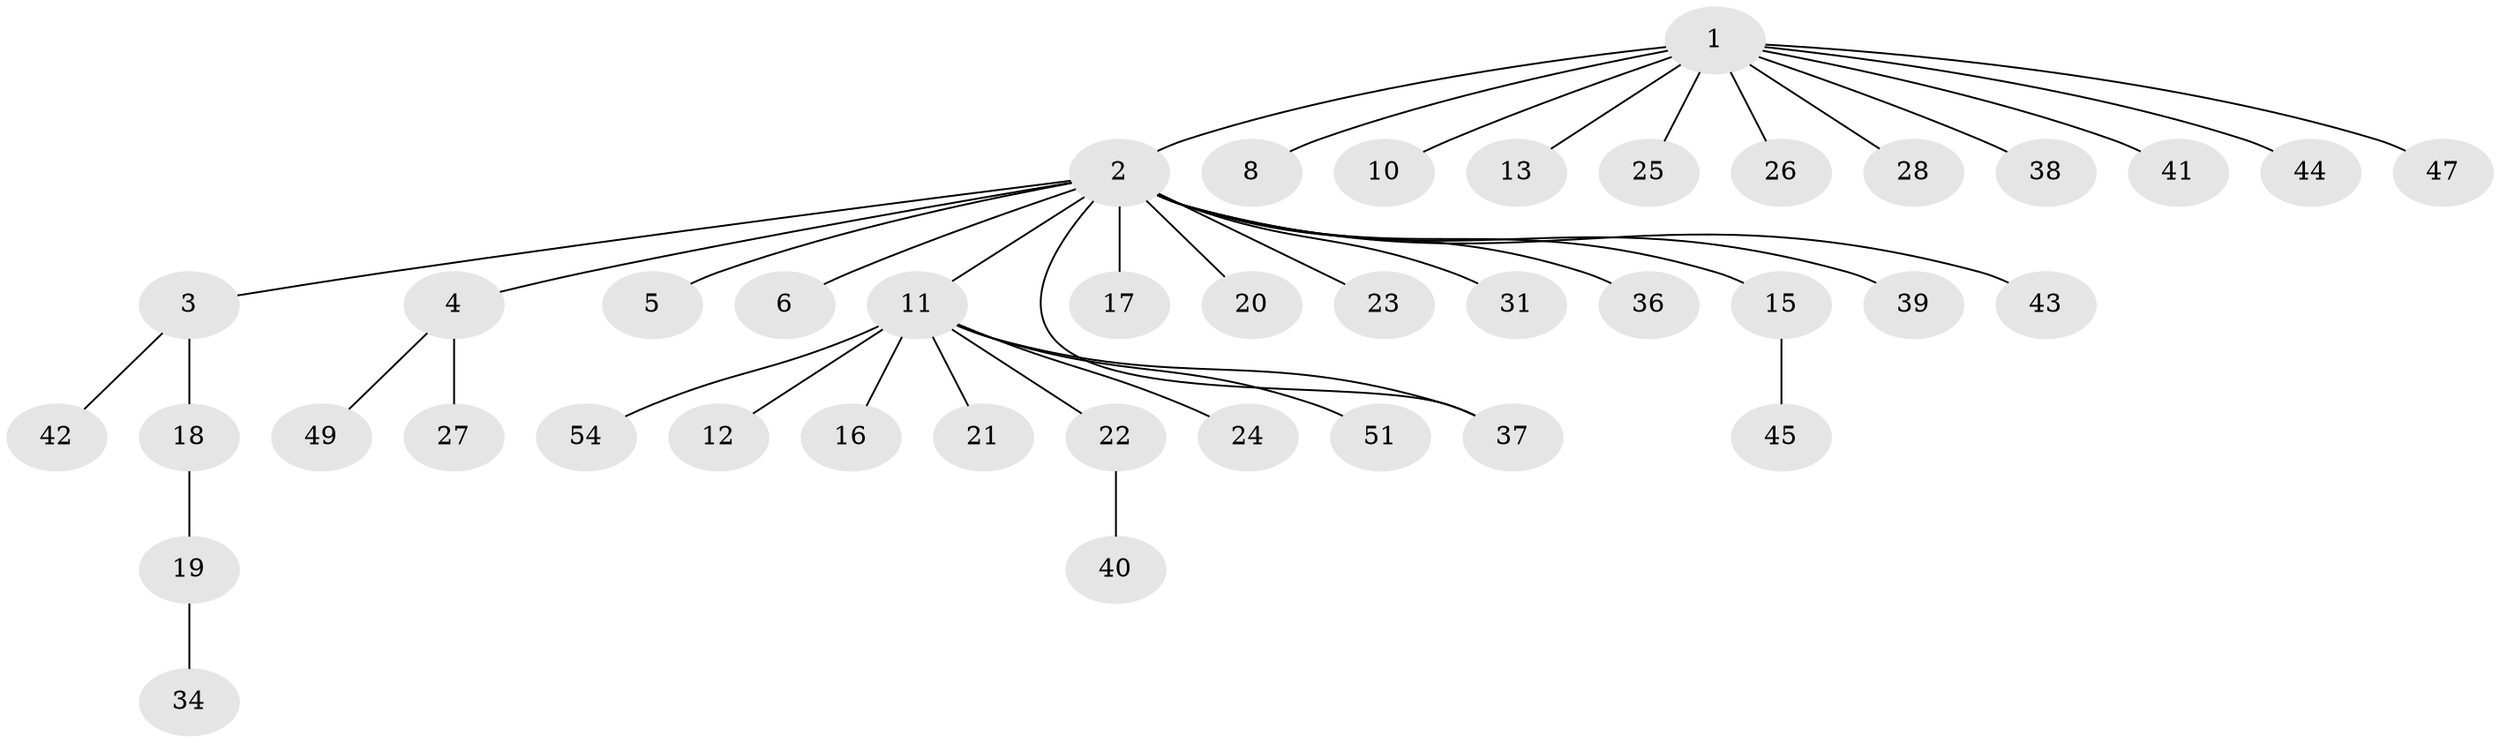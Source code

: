 // original degree distribution, {5: 0.018518518518518517, 18: 0.018518518518518517, 4: 0.018518518518518517, 3: 0.07407407407407407, 1: 0.6481481481481481, 2: 0.18518518518518517, 9: 0.037037037037037035}
// Generated by graph-tools (version 1.1) at 2025/41/03/06/25 10:41:48]
// undirected, 41 vertices, 41 edges
graph export_dot {
graph [start="1"]
  node [color=gray90,style=filled];
  1 [super="+7"];
  2 [super="+48"];
  3 [super="+46"];
  4 [super="+9"];
  5;
  6 [super="+33"];
  8 [super="+14"];
  10;
  11 [super="+35"];
  12;
  13;
  15 [super="+29"];
  16 [super="+32"];
  17;
  18;
  19 [super="+30"];
  20;
  21;
  22 [super="+50"];
  23;
  24;
  25;
  26;
  27;
  28;
  31;
  34;
  36;
  37 [super="+53"];
  38 [super="+52"];
  39;
  40;
  41;
  42;
  43;
  44;
  45;
  47;
  49;
  51;
  54;
  1 -- 2 [weight=2];
  1 -- 25;
  1 -- 28;
  1 -- 41;
  1 -- 38;
  1 -- 8;
  1 -- 10;
  1 -- 44;
  1 -- 13;
  1 -- 47;
  1 -- 26;
  2 -- 3;
  2 -- 4 [weight=2];
  2 -- 5;
  2 -- 6;
  2 -- 11;
  2 -- 15;
  2 -- 17;
  2 -- 20;
  2 -- 23;
  2 -- 31;
  2 -- 36;
  2 -- 37;
  2 -- 39;
  2 -- 43;
  3 -- 18;
  3 -- 42;
  4 -- 27;
  4 -- 49;
  11 -- 12;
  11 -- 16;
  11 -- 21;
  11 -- 22;
  11 -- 24;
  11 -- 51;
  11 -- 54;
  11 -- 37;
  15 -- 45;
  18 -- 19;
  19 -- 34;
  22 -- 40;
}

